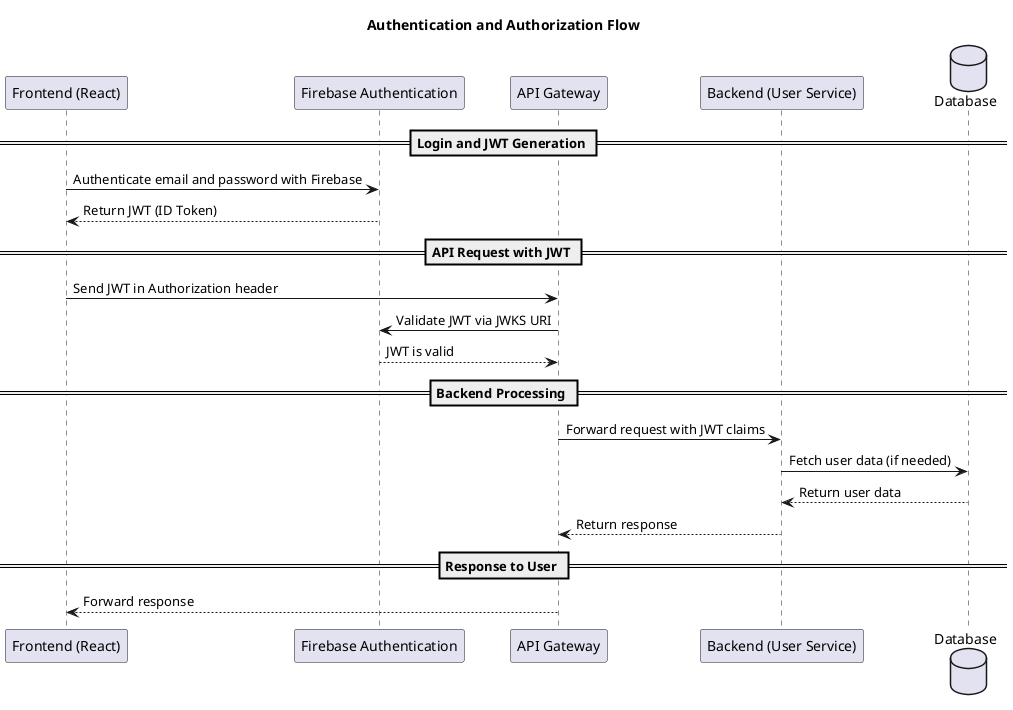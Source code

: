 @startuml
title Authentication and Authorization Flow

participant "Frontend (React)" as FE
participant "Firebase Authentication" as Firebase
participant "API Gateway" as Gateway
participant "Backend (User Service)" as BE
database "Database" as DB

== Login and JWT Generation ==
FE -> Firebase: Authenticate email and password with Firebase
Firebase --> FE: Return JWT (ID Token)

== API Request with JWT ==
FE -> Gateway: Send JWT in Authorization header
Gateway -> Firebase: Validate JWT via JWKS URI
Firebase --> Gateway: JWT is valid

== Backend Processing ==
Gateway -> BE: Forward request with JWT claims
BE -> DB: Fetch user data (if needed)
DB --> BE: Return user data
BE --> Gateway: Return response

== Response to User ==
Gateway --> FE: Forward response

@enduml
